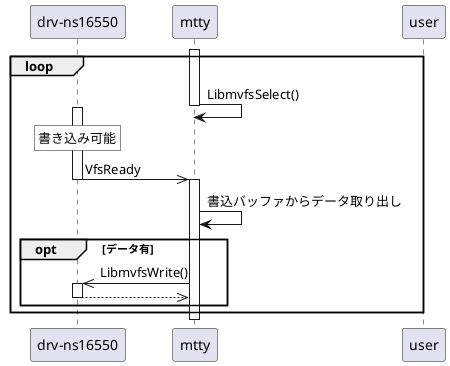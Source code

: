 @startuml

participant drv as "drv-ns16550"
participant mtty
participant user

activate mtty

loop
    mtty -> mtty: LibmvfsSelect()
    deactivate mtty

    activate drv
    rnote over drv #FFFFFF: 書き込み可能
    drv ->> mtty: VfsReady
    deactivate drv
    activate mtty

    mtty -> mtty: 書込バッファからデータ取り出し

    opt データ有
        drv <<- mtty: LibmvfsWrite()
        activate drv
        drv -->> mtty:
        deactivate drv
    end
end
deactivate mtty

@enduml
